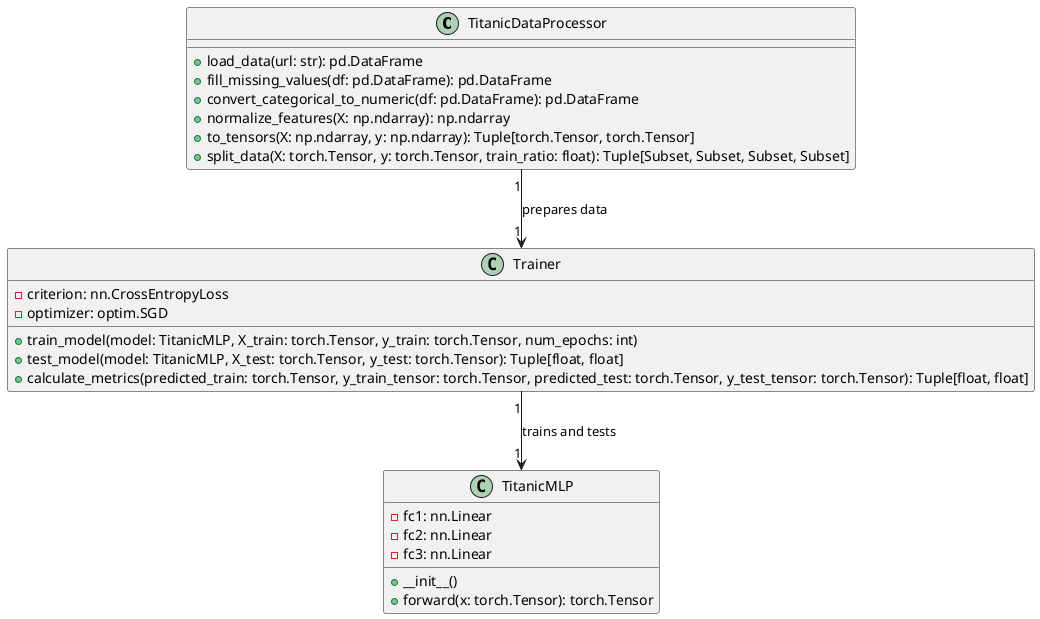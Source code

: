 @startuml

class TitanicDataProcessor {
    +load_data(url: str): pd.DataFrame
    +fill_missing_values(df: pd.DataFrame): pd.DataFrame
    +convert_categorical_to_numeric(df: pd.DataFrame): pd.DataFrame
    +normalize_features(X: np.ndarray): np.ndarray
    +to_tensors(X: np.ndarray, y: np.ndarray): Tuple[torch.Tensor, torch.Tensor]
    +split_data(X: torch.Tensor, y: torch.Tensor, train_ratio: float): Tuple[Subset, Subset, Subset, Subset]
}

class TitanicMLP {
    +__init__()
    +forward(x: torch.Tensor): torch.Tensor
    -fc1: nn.Linear
    -fc2: nn.Linear
    -fc3: nn.Linear
}

class Trainer {
    +train_model(model: TitanicMLP, X_train: torch.Tensor, y_train: torch.Tensor, num_epochs: int)
    +test_model(model: TitanicMLP, X_test: torch.Tensor, y_test: torch.Tensor): Tuple[float, float]
    +calculate_metrics(predicted_train: torch.Tensor, y_train_tensor: torch.Tensor, predicted_test: torch.Tensor, y_test_tensor: torch.Tensor): Tuple[float, float]
    -criterion: nn.CrossEntropyLoss
    -optimizer: optim.SGD
}

'class ReportGenerator {
'    +__init__(self, train_data: pd.DataFrame, test_data: pd.DataFrame, column_mapping: ColumnMapping)
'    +generate_report(): None
'    +save_report(file_name: str): None
'}

TitanicDataProcessor "1" --> "1" Trainer : prepares data
Trainer "1" --> "1" TitanicMLP : trains and tests
'Trainer "1" --> "1" ReportGenerator : generates report

@enduml
